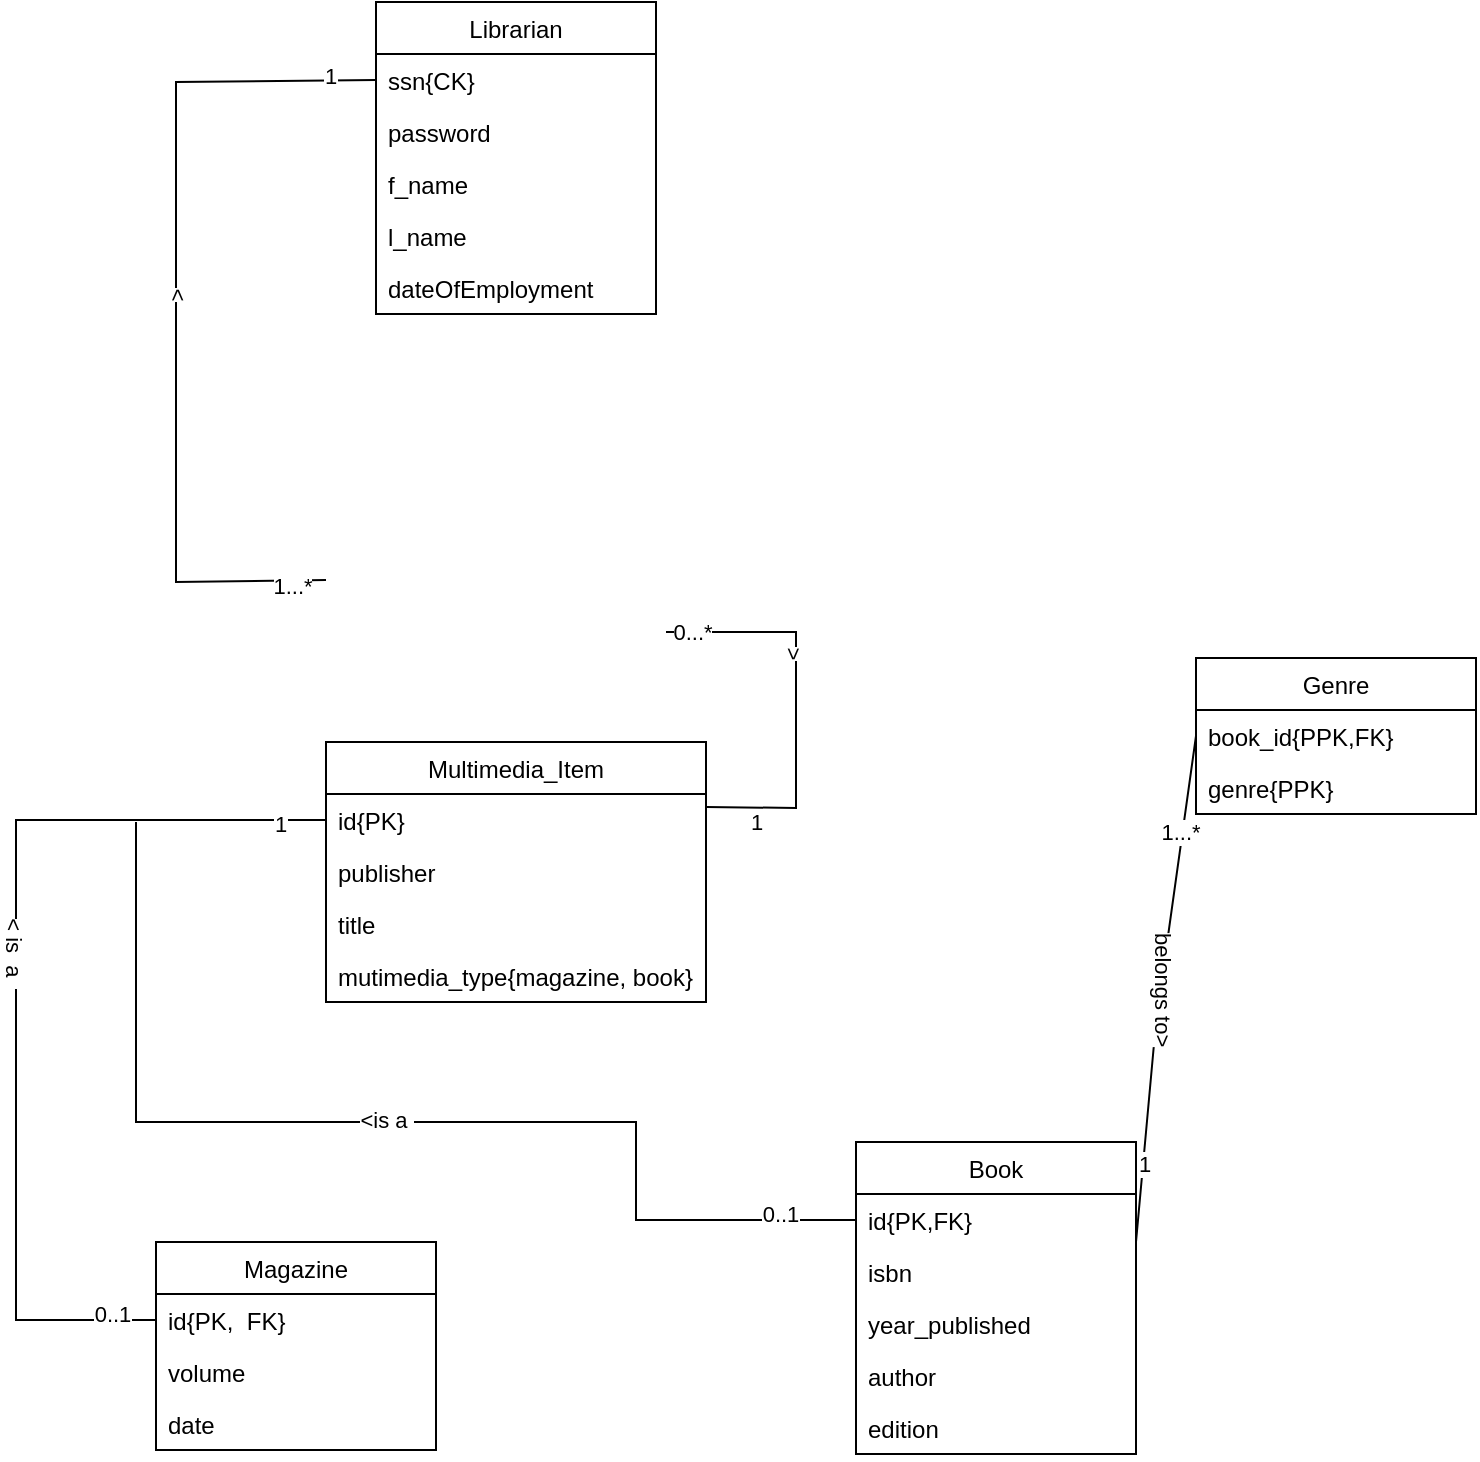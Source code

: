 <mxfile version="17.2.4" type="device"><diagram id="pBnnaY635bat9rIQ5Xoj" name="Page-1"><mxGraphModel dx="978" dy="664" grid="1" gridSize="10" guides="1" tooltips="1" connect="1" arrows="1" fold="1" page="1" pageScale="1" pageWidth="827" pageHeight="1169" math="0" shadow="0"><root><mxCell id="0"/><mxCell id="1" parent="0"/><mxCell id="LRM3OZ17cF5kAG16-ZhB-17" value="Librarian" style="swimlane;fontStyle=0;childLayout=stackLayout;horizontal=1;startSize=26;fillColor=none;horizontalStack=0;resizeParent=1;resizeParentMax=0;resizeLast=0;collapsible=1;marginBottom=0;" parent="1" vertex="1"><mxGeometry x="230" y="40" width="140" height="156" as="geometry"/></mxCell><mxCell id="LRM3OZ17cF5kAG16-ZhB-18" value="ssn{CK}" style="text;strokeColor=none;fillColor=none;align=left;verticalAlign=top;spacingLeft=4;spacingRight=4;overflow=hidden;rotatable=0;points=[[0,0.5],[1,0.5]];portConstraint=eastwest;" parent="LRM3OZ17cF5kAG16-ZhB-17" vertex="1"><mxGeometry y="26" width="140" height="26" as="geometry"/></mxCell><mxCell id="LRM3OZ17cF5kAG16-ZhB-19" value="password" style="text;strokeColor=none;fillColor=none;align=left;verticalAlign=top;spacingLeft=4;spacingRight=4;overflow=hidden;rotatable=0;points=[[0,0.5],[1,0.5]];portConstraint=eastwest;" parent="LRM3OZ17cF5kAG16-ZhB-17" vertex="1"><mxGeometry y="52" width="140" height="26" as="geometry"/></mxCell><mxCell id="LRM3OZ17cF5kAG16-ZhB-20" value="f_name" style="text;strokeColor=none;fillColor=none;align=left;verticalAlign=top;spacingLeft=4;spacingRight=4;overflow=hidden;rotatable=0;points=[[0,0.5],[1,0.5]];portConstraint=eastwest;" parent="LRM3OZ17cF5kAG16-ZhB-17" vertex="1"><mxGeometry y="78" width="140" height="26" as="geometry"/></mxCell><mxCell id="LRM3OZ17cF5kAG16-ZhB-21" value="l_name" style="text;strokeColor=none;fillColor=none;align=left;verticalAlign=top;spacingLeft=4;spacingRight=4;overflow=hidden;rotatable=0;points=[[0,0.5],[1,0.5]];portConstraint=eastwest;" parent="LRM3OZ17cF5kAG16-ZhB-17" vertex="1"><mxGeometry y="104" width="140" height="26" as="geometry"/></mxCell><mxCell id="LRM3OZ17cF5kAG16-ZhB-22" value="dateOfEmployment" style="text;strokeColor=none;fillColor=none;align=left;verticalAlign=top;spacingLeft=4;spacingRight=4;overflow=hidden;rotatable=0;points=[[0,0.5],[1,0.5]];portConstraint=eastwest;" parent="LRM3OZ17cF5kAG16-ZhB-17" vertex="1"><mxGeometry y="130" width="140" height="26" as="geometry"/></mxCell><mxCell id="LRM3OZ17cF5kAG16-ZhB-23" value="Multimedia_Item" style="swimlane;fontStyle=0;childLayout=stackLayout;horizontal=1;startSize=26;fillColor=none;horizontalStack=0;resizeParent=1;resizeParentMax=0;resizeLast=0;collapsible=1;marginBottom=0;" parent="1" vertex="1"><mxGeometry x="205" y="410" width="190" height="130" as="geometry"/></mxCell><mxCell id="LRM3OZ17cF5kAG16-ZhB-24" value="id{PK}" style="text;strokeColor=none;fillColor=none;align=left;verticalAlign=top;spacingLeft=4;spacingRight=4;overflow=hidden;rotatable=0;points=[[0,0.5],[1,0.5]];portConstraint=eastwest;" parent="LRM3OZ17cF5kAG16-ZhB-23" vertex="1"><mxGeometry y="26" width="190" height="26" as="geometry"/></mxCell><mxCell id="LRM3OZ17cF5kAG16-ZhB-25" value="publisher" style="text;strokeColor=none;fillColor=none;align=left;verticalAlign=top;spacingLeft=4;spacingRight=4;overflow=hidden;rotatable=0;points=[[0,0.5],[1,0.5]];portConstraint=eastwest;" parent="LRM3OZ17cF5kAG16-ZhB-23" vertex="1"><mxGeometry y="52" width="190" height="26" as="geometry"/></mxCell><mxCell id="LRM3OZ17cF5kAG16-ZhB-26" value="title" style="text;strokeColor=none;fillColor=none;align=left;verticalAlign=top;spacingLeft=4;spacingRight=4;overflow=hidden;rotatable=0;points=[[0,0.5],[1,0.5]];portConstraint=eastwest;" parent="LRM3OZ17cF5kAG16-ZhB-23" vertex="1"><mxGeometry y="78" width="190" height="26" as="geometry"/></mxCell><mxCell id="LRM3OZ17cF5kAG16-ZhB-39" value="mutimedia_type{magazine, book}" style="text;strokeColor=none;fillColor=none;align=left;verticalAlign=top;spacingLeft=4;spacingRight=4;overflow=hidden;rotatable=0;points=[[0,0.5],[1,0.5]];portConstraint=eastwest;" parent="LRM3OZ17cF5kAG16-ZhB-23" vertex="1"><mxGeometry y="104" width="190" height="26" as="geometry"/></mxCell><mxCell id="LRM3OZ17cF5kAG16-ZhB-27" value="Magazine" style="swimlane;fontStyle=0;childLayout=stackLayout;horizontal=1;startSize=26;fillColor=none;horizontalStack=0;resizeParent=1;resizeParentMax=0;resizeLast=0;collapsible=1;marginBottom=0;" parent="1" vertex="1"><mxGeometry x="120" y="660" width="140" height="104" as="geometry"/></mxCell><mxCell id="LRM3OZ17cF5kAG16-ZhB-37" value="id{PK,  FK}" style="text;strokeColor=none;fillColor=none;align=left;verticalAlign=top;spacingLeft=4;spacingRight=4;overflow=hidden;rotatable=0;points=[[0,0.5],[1,0.5]];portConstraint=eastwest;" parent="LRM3OZ17cF5kAG16-ZhB-27" vertex="1"><mxGeometry y="26" width="140" height="26" as="geometry"/></mxCell><mxCell id="LRM3OZ17cF5kAG16-ZhB-28" value="volume" style="text;strokeColor=none;fillColor=none;align=left;verticalAlign=top;spacingLeft=4;spacingRight=4;overflow=hidden;rotatable=0;points=[[0,0.5],[1,0.5]];portConstraint=eastwest;" parent="LRM3OZ17cF5kAG16-ZhB-27" vertex="1"><mxGeometry y="52" width="140" height="26" as="geometry"/></mxCell><mxCell id="LRM3OZ17cF5kAG16-ZhB-29" value="date" style="text;strokeColor=none;fillColor=none;align=left;verticalAlign=top;spacingLeft=4;spacingRight=4;overflow=hidden;rotatable=0;points=[[0,0.5],[1,0.5]];portConstraint=eastwest;" parent="LRM3OZ17cF5kAG16-ZhB-27" vertex="1"><mxGeometry y="78" width="140" height="26" as="geometry"/></mxCell><mxCell id="LRM3OZ17cF5kAG16-ZhB-30" value="Book" style="swimlane;fontStyle=0;childLayout=stackLayout;horizontal=1;startSize=26;fillColor=none;horizontalStack=0;resizeParent=1;resizeParentMax=0;resizeLast=0;collapsible=1;marginBottom=0;" parent="1" vertex="1"><mxGeometry x="470" y="610" width="140" height="156" as="geometry"/></mxCell><mxCell id="LRM3OZ17cF5kAG16-ZhB-38" value="id{PK,FK}" style="text;strokeColor=none;fillColor=none;align=left;verticalAlign=top;spacingLeft=4;spacingRight=4;overflow=hidden;rotatable=0;points=[[0,0.5],[1,0.5]];portConstraint=eastwest;" parent="LRM3OZ17cF5kAG16-ZhB-30" vertex="1"><mxGeometry y="26" width="140" height="26" as="geometry"/></mxCell><mxCell id="LRM3OZ17cF5kAG16-ZhB-31" value="isbn" style="text;strokeColor=none;fillColor=none;align=left;verticalAlign=top;spacingLeft=4;spacingRight=4;overflow=hidden;rotatable=0;points=[[0,0.5],[1,0.5]];portConstraint=eastwest;" parent="LRM3OZ17cF5kAG16-ZhB-30" vertex="1"><mxGeometry y="52" width="140" height="26" as="geometry"/></mxCell><mxCell id="LRM3OZ17cF5kAG16-ZhB-32" value="year_published" style="text;strokeColor=none;fillColor=none;align=left;verticalAlign=top;spacingLeft=4;spacingRight=4;overflow=hidden;rotatable=0;points=[[0,0.5],[1,0.5]];portConstraint=eastwest;" parent="LRM3OZ17cF5kAG16-ZhB-30" vertex="1"><mxGeometry y="78" width="140" height="26" as="geometry"/></mxCell><mxCell id="LRM3OZ17cF5kAG16-ZhB-34" value="author" style="text;strokeColor=none;fillColor=none;align=left;verticalAlign=top;spacingLeft=4;spacingRight=4;overflow=hidden;rotatable=0;points=[[0,0.5],[1,0.5]];portConstraint=eastwest;" parent="LRM3OZ17cF5kAG16-ZhB-30" vertex="1"><mxGeometry y="104" width="140" height="26" as="geometry"/></mxCell><mxCell id="LRM3OZ17cF5kAG16-ZhB-35" value="edition" style="text;strokeColor=none;fillColor=none;align=left;verticalAlign=top;spacingLeft=4;spacingRight=4;overflow=hidden;rotatable=0;points=[[0,0.5],[1,0.5]];portConstraint=eastwest;" parent="LRM3OZ17cF5kAG16-ZhB-30" vertex="1"><mxGeometry y="130" width="140" height="26" as="geometry"/></mxCell><mxCell id="LRM3OZ17cF5kAG16-ZhB-51" value="" style="endArrow=none;html=1;rounded=0;entryX=0;entryY=0.5;entryDx=0;entryDy=0;exitX=0;exitY=0.5;exitDx=0;exitDy=0;" parent="1" target="LRM3OZ17cF5kAG16-ZhB-18" edge="1"><mxGeometry width="50" height="50" relative="1" as="geometry"><mxPoint x="205" y="329.0" as="sourcePoint"/><mxPoint x="420" y="250" as="targetPoint"/><Array as="points"><mxPoint x="130" y="330"/><mxPoint x="130" y="210"/><mxPoint x="130" y="80"/></Array></mxGeometry></mxCell><mxCell id="LRM3OZ17cF5kAG16-ZhB-52" value="1" style="edgeLabel;html=1;align=center;verticalAlign=middle;resizable=0;points=[];" parent="LRM3OZ17cF5kAG16-ZhB-51" vertex="1" connectable="0"><mxGeometry x="0.889" y="2" relative="1" as="geometry"><mxPoint as="offset"/></mxGeometry></mxCell><mxCell id="LRM3OZ17cF5kAG16-ZhB-53" value="1...*" style="edgeLabel;html=1;align=center;verticalAlign=middle;resizable=0;points=[];" parent="LRM3OZ17cF5kAG16-ZhB-51" vertex="1" connectable="0"><mxGeometry x="-0.921" y="3" relative="1" as="geometry"><mxPoint as="offset"/></mxGeometry></mxCell><mxCell id="LRM3OZ17cF5kAG16-ZhB-57" value="&amp;gt;" style="edgeLabel;html=1;align=center;verticalAlign=middle;resizable=0;points=[];rotation=270;" parent="LRM3OZ17cF5kAG16-ZhB-51" vertex="1" connectable="0"><mxGeometry x="0.026" relative="1" as="geometry"><mxPoint as="offset"/></mxGeometry></mxCell><mxCell id="LRM3OZ17cF5kAG16-ZhB-54" value="" style="endArrow=none;html=1;rounded=0;entryX=1;entryY=0.25;entryDx=0;entryDy=0;exitX=1;exitY=0.5;exitDx=0;exitDy=0;" parent="1" target="LRM3OZ17cF5kAG16-ZhB-23" edge="1"><mxGeometry width="50" height="50" relative="1" as="geometry"><mxPoint x="375" y="355" as="sourcePoint"/><mxPoint x="420" y="350" as="targetPoint"/><Array as="points"><mxPoint x="440" y="355"/><mxPoint x="440" y="443"/></Array></mxGeometry></mxCell><mxCell id="LRM3OZ17cF5kAG16-ZhB-55" value="0...*" style="edgeLabel;html=1;align=center;verticalAlign=middle;resizable=0;points=[];" parent="LRM3OZ17cF5kAG16-ZhB-54" vertex="1" connectable="0"><mxGeometry x="-0.874" relative="1" as="geometry"><mxPoint as="offset"/></mxGeometry></mxCell><mxCell id="LRM3OZ17cF5kAG16-ZhB-56" value="1" style="edgeLabel;html=1;align=center;verticalAlign=middle;resizable=0;points=[];" parent="LRM3OZ17cF5kAG16-ZhB-54" vertex="1" connectable="0"><mxGeometry x="0.384" y="-1" relative="1" as="geometry"><mxPoint x="-19" y="23" as="offset"/></mxGeometry></mxCell><mxCell id="LRM3OZ17cF5kAG16-ZhB-58" value="&amp;gt;" style="edgeLabel;html=1;align=center;verticalAlign=middle;resizable=0;points=[];rotation=90;" parent="LRM3OZ17cF5kAG16-ZhB-54" vertex="1" connectable="0"><mxGeometry x="-0.242" y="-1" relative="1" as="geometry"><mxPoint as="offset"/></mxGeometry></mxCell><mxCell id="LRM3OZ17cF5kAG16-ZhB-63" value="" style="endArrow=none;html=1;rounded=0;exitX=0;exitY=0.5;exitDx=0;exitDy=0;" parent="1" source="LRM3OZ17cF5kAG16-ZhB-38" edge="1"><mxGeometry width="50" height="50" relative="1" as="geometry"><mxPoint x="370" y="600" as="sourcePoint"/><mxPoint x="110" y="450" as="targetPoint"/><Array as="points"><mxPoint x="360" y="649"/><mxPoint x="360" y="600"/><mxPoint x="110" y="600"/></Array></mxGeometry></mxCell><mxCell id="LRM3OZ17cF5kAG16-ZhB-64" value="&amp;lt;is a&amp;nbsp;" style="edgeLabel;html=1;align=center;verticalAlign=middle;resizable=0;points=[];" parent="LRM3OZ17cF5kAG16-ZhB-63" vertex="1" connectable="0"><mxGeometry x="0.017" y="-1" relative="1" as="geometry"><mxPoint as="offset"/></mxGeometry></mxCell><mxCell id="LRM3OZ17cF5kAG16-ZhB-69" value="0..1" style="edgeLabel;html=1;align=center;verticalAlign=middle;resizable=0;points=[];" parent="LRM3OZ17cF5kAG16-ZhB-63" vertex="1" connectable="0"><mxGeometry x="-0.862" y="-3" relative="1" as="geometry"><mxPoint as="offset"/></mxGeometry></mxCell><mxCell id="LRM3OZ17cF5kAG16-ZhB-65" value="" style="endArrow=none;html=1;rounded=0;entryX=0;entryY=0.5;entryDx=0;entryDy=0;exitX=0;exitY=0.5;exitDx=0;exitDy=0;" parent="1" source="LRM3OZ17cF5kAG16-ZhB-37" target="LRM3OZ17cF5kAG16-ZhB-24" edge="1"><mxGeometry width="50" height="50" relative="1" as="geometry"><mxPoint x="370" y="600" as="sourcePoint"/><mxPoint x="420" y="550" as="targetPoint"/><Array as="points"><mxPoint x="50" y="699"/><mxPoint x="50" y="449"/></Array></mxGeometry></mxCell><mxCell id="LRM3OZ17cF5kAG16-ZhB-66" value="0..1" style="edgeLabel;html=1;align=center;verticalAlign=middle;resizable=0;points=[];" parent="LRM3OZ17cF5kAG16-ZhB-65" vertex="1" connectable="0"><mxGeometry x="-0.905" y="-3" relative="1" as="geometry"><mxPoint as="offset"/></mxGeometry></mxCell><mxCell id="LRM3OZ17cF5kAG16-ZhB-67" value="1" style="edgeLabel;html=1;align=center;verticalAlign=middle;resizable=0;points=[];" parent="LRM3OZ17cF5kAG16-ZhB-65" vertex="1" connectable="0"><mxGeometry x="0.9" y="-2" relative="1" as="geometry"><mxPoint as="offset"/></mxGeometry></mxCell><mxCell id="LRM3OZ17cF5kAG16-ZhB-68" value="&amp;lt; is&amp;nbsp; a&amp;nbsp;&amp;nbsp;" style="edgeLabel;html=1;align=center;verticalAlign=middle;resizable=0;points=[];rotation=90;" parent="LRM3OZ17cF5kAG16-ZhB-65" vertex="1" connectable="0"><mxGeometry x="0.07" y="1" relative="1" as="geometry"><mxPoint as="offset"/></mxGeometry></mxCell><mxCell id="LRM3OZ17cF5kAG16-ZhB-70" value="Genre" style="swimlane;fontStyle=0;childLayout=stackLayout;horizontal=1;startSize=26;fillColor=none;horizontalStack=0;resizeParent=1;resizeParentMax=0;resizeLast=0;collapsible=1;marginBottom=0;" parent="1" vertex="1"><mxGeometry x="640" y="368" width="140" height="78" as="geometry"/></mxCell><mxCell id="LRM3OZ17cF5kAG16-ZhB-71" value="book_id{PPK,FK}" style="text;strokeColor=none;fillColor=none;align=left;verticalAlign=top;spacingLeft=4;spacingRight=4;overflow=hidden;rotatable=0;points=[[0,0.5],[1,0.5]];portConstraint=eastwest;" parent="LRM3OZ17cF5kAG16-ZhB-70" vertex="1"><mxGeometry y="26" width="140" height="26" as="geometry"/></mxCell><mxCell id="LRM3OZ17cF5kAG16-ZhB-72" value="genre{PPK}" style="text;strokeColor=none;fillColor=none;align=left;verticalAlign=top;spacingLeft=4;spacingRight=4;overflow=hidden;rotatable=0;points=[[0,0.5],[1,0.5]];portConstraint=eastwest;" parent="LRM3OZ17cF5kAG16-ZhB-70" vertex="1"><mxGeometry y="52" width="140" height="26" as="geometry"/></mxCell><mxCell id="LRM3OZ17cF5kAG16-ZhB-74" value="" style="endArrow=none;html=1;rounded=0;entryX=0;entryY=0.5;entryDx=0;entryDy=0;" parent="1" target="LRM3OZ17cF5kAG16-ZhB-71" edge="1"><mxGeometry width="50" height="50" relative="1" as="geometry"><mxPoint x="610" y="660" as="sourcePoint"/><mxPoint x="660" y="610" as="targetPoint"/><Array as="points"><mxPoint x="620" y="550"/></Array></mxGeometry></mxCell><mxCell id="LRM3OZ17cF5kAG16-ZhB-75" value="belongs to&amp;gt;" style="edgeLabel;html=1;align=center;verticalAlign=middle;resizable=0;points=[];rotation=90;" parent="LRM3OZ17cF5kAG16-ZhB-74" vertex="1" connectable="0"><mxGeometry x="0.001" y="-2" relative="1" as="geometry"><mxPoint as="offset"/></mxGeometry></mxCell><mxCell id="LRM3OZ17cF5kAG16-ZhB-76" value="1" style="edgeLabel;html=1;align=center;verticalAlign=middle;resizable=0;points=[];" parent="LRM3OZ17cF5kAG16-ZhB-74" vertex="1" connectable="0"><mxGeometry x="-0.695" relative="1" as="geometry"><mxPoint as="offset"/></mxGeometry></mxCell><mxCell id="LRM3OZ17cF5kAG16-ZhB-77" value="1...*" style="edgeLabel;html=1;align=center;verticalAlign=middle;resizable=0;points=[];" parent="LRM3OZ17cF5kAG16-ZhB-74" vertex="1" connectable="0"><mxGeometry x="0.615" y="2" relative="1" as="geometry"><mxPoint as="offset"/></mxGeometry></mxCell></root></mxGraphModel></diagram></mxfile>